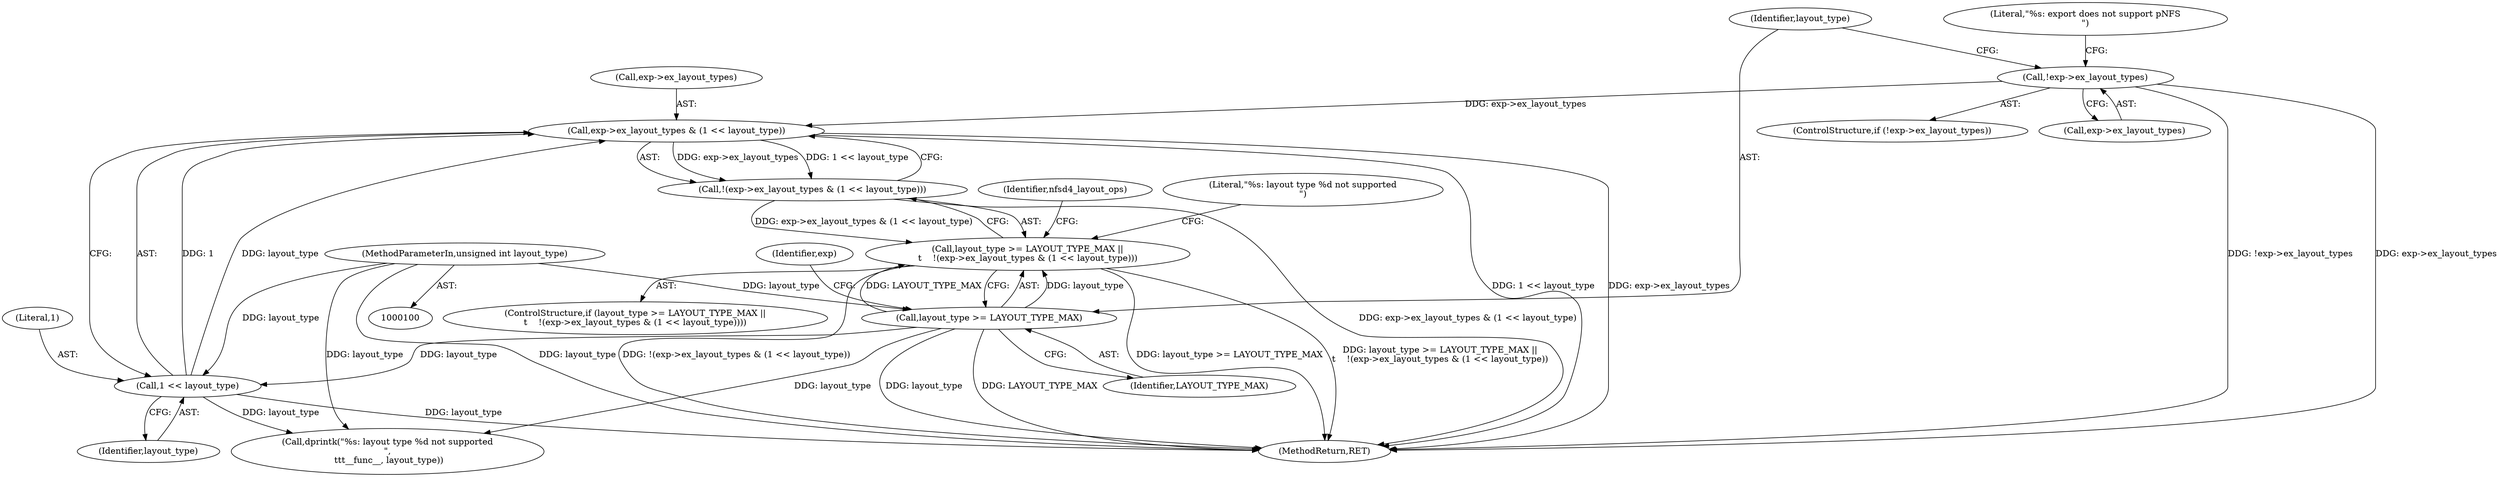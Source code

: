 digraph "0_linux_c70422f760c120480fee4de6c38804c72aa26bc1_9@pointer" {
"1000121" [label="(Call,exp->ex_layout_types & (1 << layout_type))"];
"1000105" [label="(Call,!exp->ex_layout_types)"];
"1000125" [label="(Call,1 << layout_type)"];
"1000117" [label="(Call,layout_type >= LAYOUT_TYPE_MAX)"];
"1000102" [label="(MethodParameterIn,unsigned int layout_type)"];
"1000120" [label="(Call,!(exp->ex_layout_types & (1 << layout_type)))"];
"1000116" [label="(Call,layout_type >= LAYOUT_TYPE_MAX ||\n\t    !(exp->ex_layout_types & (1 << layout_type)))"];
"1000139" [label="(MethodReturn,RET)"];
"1000126" [label="(Literal,1)"];
"1000115" [label="(ControlStructure,if (layout_type >= LAYOUT_TYPE_MAX ||\n\t    !(exp->ex_layout_types & (1 << layout_type))))"];
"1000127" [label="(Identifier,layout_type)"];
"1000116" [label="(Call,layout_type >= LAYOUT_TYPE_MAX ||\n\t    !(exp->ex_layout_types & (1 << layout_type)))"];
"1000118" [label="(Identifier,layout_type)"];
"1000104" [label="(ControlStructure,if (!exp->ex_layout_types))"];
"1000111" [label="(Literal,\"%s: export does not support pNFS\n\")"];
"1000137" [label="(Identifier,nfsd4_layout_ops)"];
"1000121" [label="(Call,exp->ex_layout_types & (1 << layout_type))"];
"1000119" [label="(Identifier,LAYOUT_TYPE_MAX)"];
"1000123" [label="(Identifier,exp)"];
"1000122" [label="(Call,exp->ex_layout_types)"];
"1000120" [label="(Call,!(exp->ex_layout_types & (1 << layout_type)))"];
"1000117" [label="(Call,layout_type >= LAYOUT_TYPE_MAX)"];
"1000129" [label="(Call,dprintk(\"%s: layout type %d not supported\n\",\n \t\t\t__func__, layout_type))"];
"1000105" [label="(Call,!exp->ex_layout_types)"];
"1000130" [label="(Literal,\"%s: layout type %d not supported\n\")"];
"1000102" [label="(MethodParameterIn,unsigned int layout_type)"];
"1000106" [label="(Call,exp->ex_layout_types)"];
"1000125" [label="(Call,1 << layout_type)"];
"1000121" -> "1000120"  [label="AST: "];
"1000121" -> "1000125"  [label="CFG: "];
"1000122" -> "1000121"  [label="AST: "];
"1000125" -> "1000121"  [label="AST: "];
"1000120" -> "1000121"  [label="CFG: "];
"1000121" -> "1000139"  [label="DDG: 1 << layout_type"];
"1000121" -> "1000139"  [label="DDG: exp->ex_layout_types"];
"1000121" -> "1000120"  [label="DDG: exp->ex_layout_types"];
"1000121" -> "1000120"  [label="DDG: 1 << layout_type"];
"1000105" -> "1000121"  [label="DDG: exp->ex_layout_types"];
"1000125" -> "1000121"  [label="DDG: 1"];
"1000125" -> "1000121"  [label="DDG: layout_type"];
"1000105" -> "1000104"  [label="AST: "];
"1000105" -> "1000106"  [label="CFG: "];
"1000106" -> "1000105"  [label="AST: "];
"1000111" -> "1000105"  [label="CFG: "];
"1000118" -> "1000105"  [label="CFG: "];
"1000105" -> "1000139"  [label="DDG: !exp->ex_layout_types"];
"1000105" -> "1000139"  [label="DDG: exp->ex_layout_types"];
"1000125" -> "1000127"  [label="CFG: "];
"1000126" -> "1000125"  [label="AST: "];
"1000127" -> "1000125"  [label="AST: "];
"1000125" -> "1000139"  [label="DDG: layout_type"];
"1000117" -> "1000125"  [label="DDG: layout_type"];
"1000102" -> "1000125"  [label="DDG: layout_type"];
"1000125" -> "1000129"  [label="DDG: layout_type"];
"1000117" -> "1000116"  [label="AST: "];
"1000117" -> "1000119"  [label="CFG: "];
"1000118" -> "1000117"  [label="AST: "];
"1000119" -> "1000117"  [label="AST: "];
"1000123" -> "1000117"  [label="CFG: "];
"1000116" -> "1000117"  [label="CFG: "];
"1000117" -> "1000139"  [label="DDG: layout_type"];
"1000117" -> "1000139"  [label="DDG: LAYOUT_TYPE_MAX"];
"1000117" -> "1000116"  [label="DDG: layout_type"];
"1000117" -> "1000116"  [label="DDG: LAYOUT_TYPE_MAX"];
"1000102" -> "1000117"  [label="DDG: layout_type"];
"1000117" -> "1000129"  [label="DDG: layout_type"];
"1000102" -> "1000100"  [label="AST: "];
"1000102" -> "1000139"  [label="DDG: layout_type"];
"1000102" -> "1000129"  [label="DDG: layout_type"];
"1000120" -> "1000116"  [label="AST: "];
"1000116" -> "1000120"  [label="CFG: "];
"1000120" -> "1000139"  [label="DDG: exp->ex_layout_types & (1 << layout_type)"];
"1000120" -> "1000116"  [label="DDG: exp->ex_layout_types & (1 << layout_type)"];
"1000116" -> "1000115"  [label="AST: "];
"1000130" -> "1000116"  [label="CFG: "];
"1000137" -> "1000116"  [label="CFG: "];
"1000116" -> "1000139"  [label="DDG: layout_type >= LAYOUT_TYPE_MAX"];
"1000116" -> "1000139"  [label="DDG: layout_type >= LAYOUT_TYPE_MAX ||\n\t    !(exp->ex_layout_types & (1 << layout_type))"];
"1000116" -> "1000139"  [label="DDG: !(exp->ex_layout_types & (1 << layout_type))"];
}
